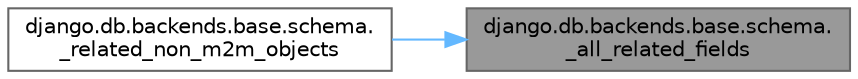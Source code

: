 digraph "django.db.backends.base.schema._all_related_fields"
{
 // LATEX_PDF_SIZE
  bgcolor="transparent";
  edge [fontname=Helvetica,fontsize=10,labelfontname=Helvetica,labelfontsize=10];
  node [fontname=Helvetica,fontsize=10,shape=box,height=0.2,width=0.4];
  rankdir="RL";
  Node1 [id="Node000001",label="django.db.backends.base.schema.\l_all_related_fields",height=0.2,width=0.4,color="gray40", fillcolor="grey60", style="filled", fontcolor="black",tooltip=" "];
  Node1 -> Node2 [id="edge1_Node000001_Node000002",dir="back",color="steelblue1",style="solid",tooltip=" "];
  Node2 [id="Node000002",label="django.db.backends.base.schema.\l_related_non_m2m_objects",height=0.2,width=0.4,color="grey40", fillcolor="white", style="filled",URL="$namespacedjango_1_1db_1_1backends_1_1base_1_1schema.html#a07ee8c8ac6f685110a9b9294c6dd8930",tooltip=" "];
}
